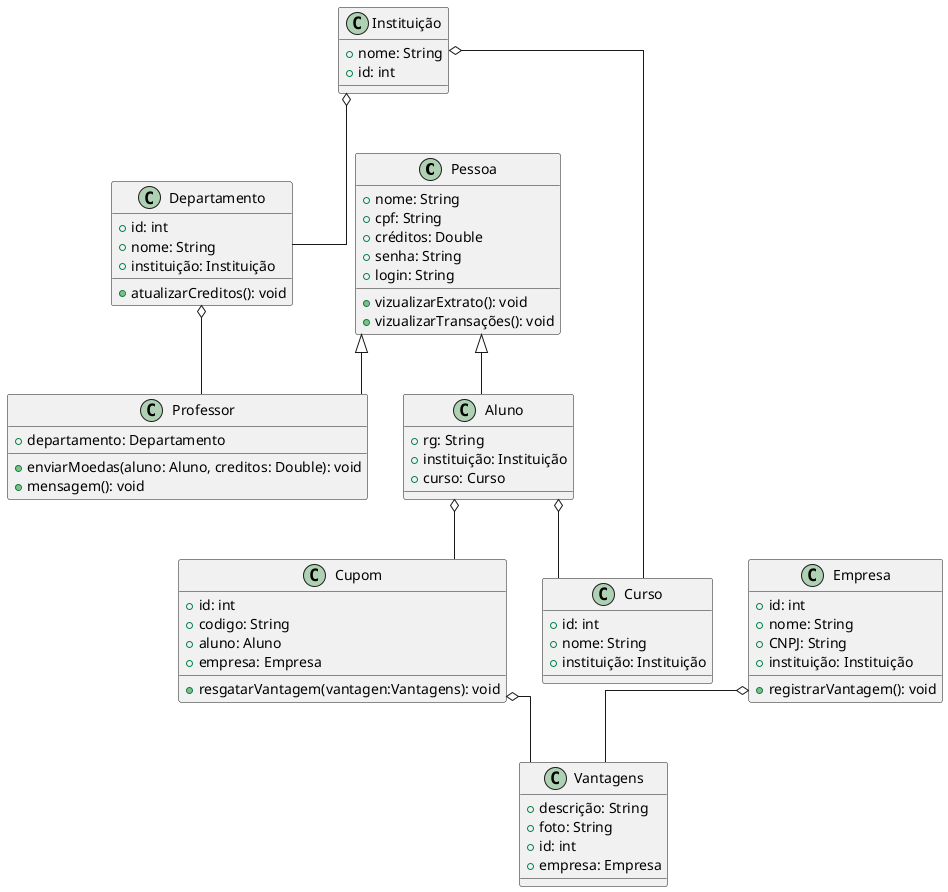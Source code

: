 @startuml
skinparam linetype ortho

class Pessoa {
    +nome: String
    +cpf: String
    +créditos: Double
    +senha: String
    +login: String
    +vizualizarExtrato(): void
    +vizualizarTransações(): void
}

class Professor {
    +departamento: Departamento
    +enviarMoedas(aluno: Aluno, creditos: Double): void
    +mensagem(): void
}

class Aluno {
    +rg: String
    +instituição: Instituição
    +curso: Curso
    
}

class Instituição {
    +nome: String
    +id: int
}

class Departamento {
    +id: int
    +nome: String
    +instituição: Instituição
    +atualizarCreditos(): void
}

class Vantagens {
    +descrição: String
    +foto: String
    +id: int
    +empresa: Empresa
}

class Empresa {
    +id: int
    +nome: String
    +CNPJ: String
    +instituição: Instituição
    +registrarVantagem(): void
}

class Curso {
    +id: int
    +nome: String
    +instituição: Instituição
}

class Cupom {
    +id: int
    +codigo: String
    +aluno: Aluno
    +empresa: Empresa
    +resgatarVantagem(vantagen:Vantagens): void
}

Pessoa <|-- Professor
Pessoa <|-- Aluno
Instituição o-- Departamento
Instituição o-- Curso
Departamento o-- Professor
Empresa o-- Vantagens
Cupom o--Vantagens
Aluno o--Curso
Aluno o--Cupom


@enduml